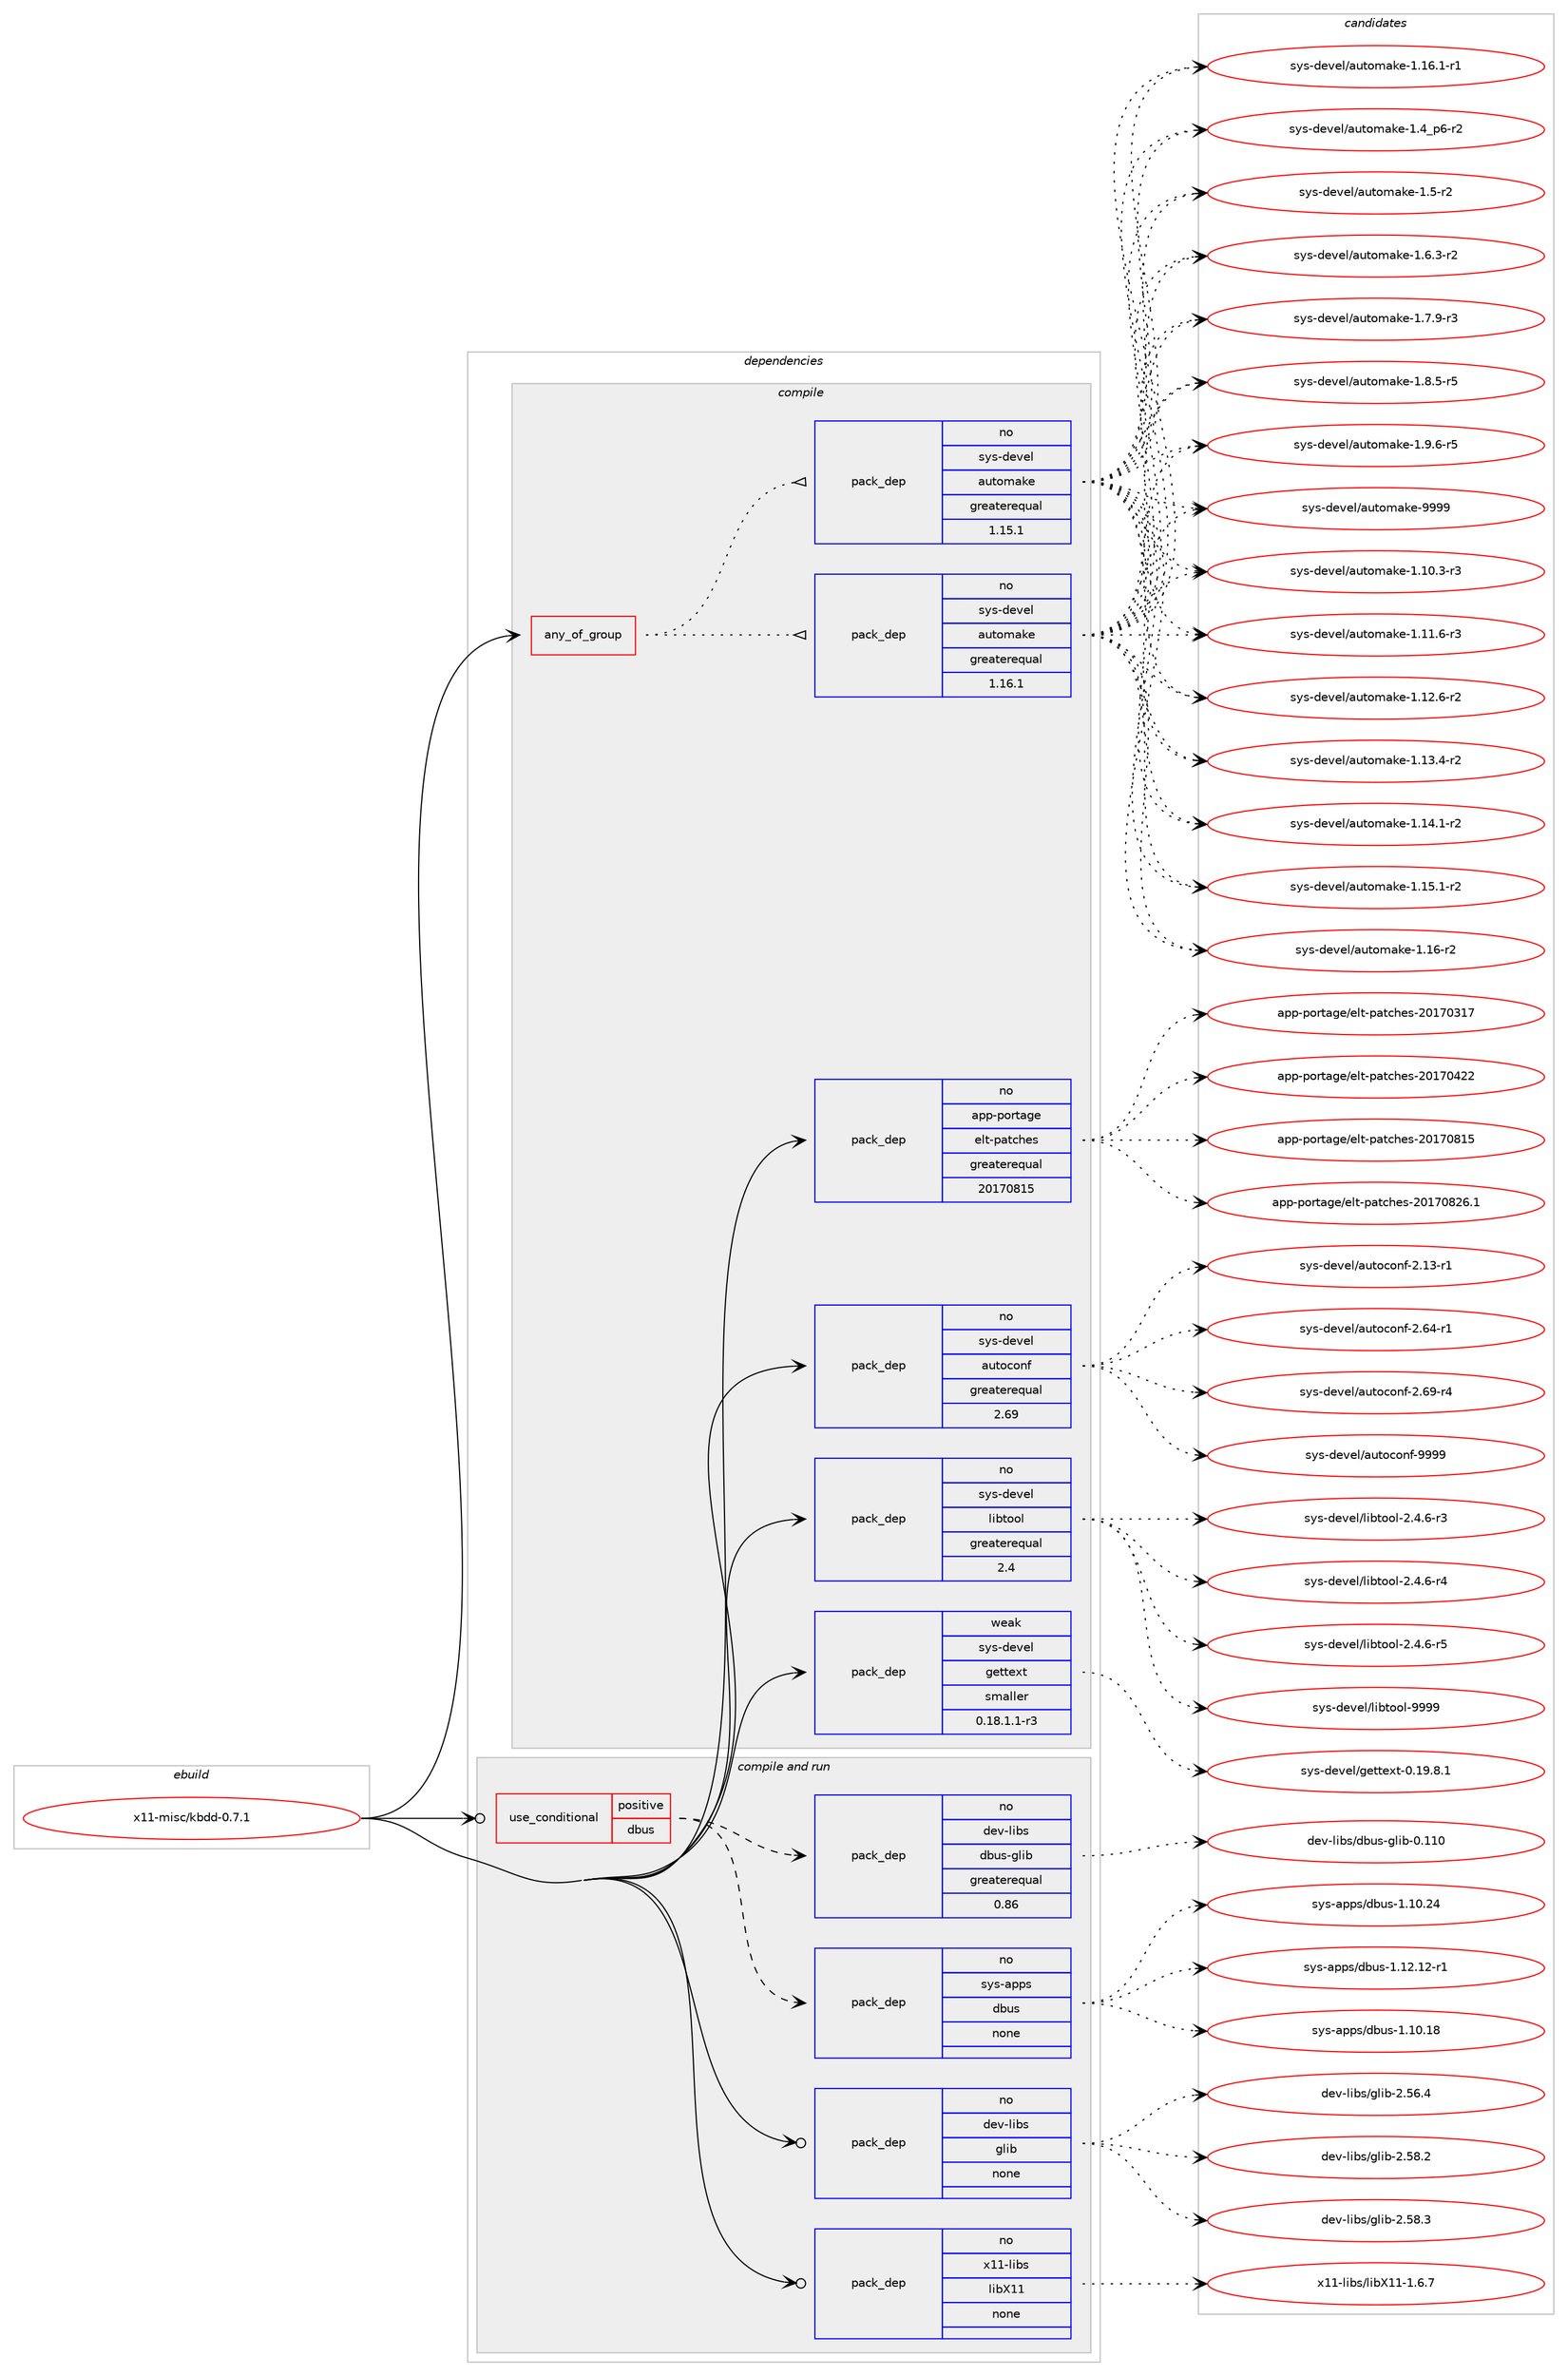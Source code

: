digraph prolog {

# *************
# Graph options
# *************

newrank=true;
concentrate=true;
compound=true;
graph [rankdir=LR,fontname=Helvetica,fontsize=10,ranksep=1.5];#, ranksep=2.5, nodesep=0.2];
edge  [arrowhead=vee];
node  [fontname=Helvetica,fontsize=10];

# **********
# The ebuild
# **********

subgraph cluster_leftcol {
color=gray;
rank=same;
label=<<i>ebuild</i>>;
id [label="x11-misc/kbdd-0.7.1", color=red, width=4, href="../x11-misc/kbdd-0.7.1.svg"];
}

# ****************
# The dependencies
# ****************

subgraph cluster_midcol {
color=gray;
label=<<i>dependencies</i>>;
subgraph cluster_compile {
fillcolor="#eeeeee";
style=filled;
label=<<i>compile</i>>;
subgraph any28677 {
dependency1763045 [label=<<TABLE BORDER="0" CELLBORDER="1" CELLSPACING="0" CELLPADDING="4"><TR><TD CELLPADDING="10">any_of_group</TD></TR></TABLE>>, shape=none, color=red];subgraph pack1266882 {
dependency1763046 [label=<<TABLE BORDER="0" CELLBORDER="1" CELLSPACING="0" CELLPADDING="4" WIDTH="220"><TR><TD ROWSPAN="6" CELLPADDING="30">pack_dep</TD></TR><TR><TD WIDTH="110">no</TD></TR><TR><TD>sys-devel</TD></TR><TR><TD>automake</TD></TR><TR><TD>greaterequal</TD></TR><TR><TD>1.16.1</TD></TR></TABLE>>, shape=none, color=blue];
}
dependency1763045:e -> dependency1763046:w [weight=20,style="dotted",arrowhead="oinv"];
subgraph pack1266883 {
dependency1763047 [label=<<TABLE BORDER="0" CELLBORDER="1" CELLSPACING="0" CELLPADDING="4" WIDTH="220"><TR><TD ROWSPAN="6" CELLPADDING="30">pack_dep</TD></TR><TR><TD WIDTH="110">no</TD></TR><TR><TD>sys-devel</TD></TR><TR><TD>automake</TD></TR><TR><TD>greaterequal</TD></TR><TR><TD>1.15.1</TD></TR></TABLE>>, shape=none, color=blue];
}
dependency1763045:e -> dependency1763047:w [weight=20,style="dotted",arrowhead="oinv"];
}
id:e -> dependency1763045:w [weight=20,style="solid",arrowhead="vee"];
subgraph pack1266884 {
dependency1763048 [label=<<TABLE BORDER="0" CELLBORDER="1" CELLSPACING="0" CELLPADDING="4" WIDTH="220"><TR><TD ROWSPAN="6" CELLPADDING="30">pack_dep</TD></TR><TR><TD WIDTH="110">no</TD></TR><TR><TD>app-portage</TD></TR><TR><TD>elt-patches</TD></TR><TR><TD>greaterequal</TD></TR><TR><TD>20170815</TD></TR></TABLE>>, shape=none, color=blue];
}
id:e -> dependency1763048:w [weight=20,style="solid",arrowhead="vee"];
subgraph pack1266885 {
dependency1763049 [label=<<TABLE BORDER="0" CELLBORDER="1" CELLSPACING="0" CELLPADDING="4" WIDTH="220"><TR><TD ROWSPAN="6" CELLPADDING="30">pack_dep</TD></TR><TR><TD WIDTH="110">no</TD></TR><TR><TD>sys-devel</TD></TR><TR><TD>autoconf</TD></TR><TR><TD>greaterequal</TD></TR><TR><TD>2.69</TD></TR></TABLE>>, shape=none, color=blue];
}
id:e -> dependency1763049:w [weight=20,style="solid",arrowhead="vee"];
subgraph pack1266886 {
dependency1763050 [label=<<TABLE BORDER="0" CELLBORDER="1" CELLSPACING="0" CELLPADDING="4" WIDTH="220"><TR><TD ROWSPAN="6" CELLPADDING="30">pack_dep</TD></TR><TR><TD WIDTH="110">no</TD></TR><TR><TD>sys-devel</TD></TR><TR><TD>libtool</TD></TR><TR><TD>greaterequal</TD></TR><TR><TD>2.4</TD></TR></TABLE>>, shape=none, color=blue];
}
id:e -> dependency1763050:w [weight=20,style="solid",arrowhead="vee"];
subgraph pack1266887 {
dependency1763051 [label=<<TABLE BORDER="0" CELLBORDER="1" CELLSPACING="0" CELLPADDING="4" WIDTH="220"><TR><TD ROWSPAN="6" CELLPADDING="30">pack_dep</TD></TR><TR><TD WIDTH="110">weak</TD></TR><TR><TD>sys-devel</TD></TR><TR><TD>gettext</TD></TR><TR><TD>smaller</TD></TR><TR><TD>0.18.1.1-r3</TD></TR></TABLE>>, shape=none, color=blue];
}
id:e -> dependency1763051:w [weight=20,style="solid",arrowhead="vee"];
}
subgraph cluster_compileandrun {
fillcolor="#eeeeee";
style=filled;
label=<<i>compile and run</i>>;
subgraph cond466478 {
dependency1763052 [label=<<TABLE BORDER="0" CELLBORDER="1" CELLSPACING="0" CELLPADDING="4"><TR><TD ROWSPAN="3" CELLPADDING="10">use_conditional</TD></TR><TR><TD>positive</TD></TR><TR><TD>dbus</TD></TR></TABLE>>, shape=none, color=red];
subgraph pack1266888 {
dependency1763053 [label=<<TABLE BORDER="0" CELLBORDER="1" CELLSPACING="0" CELLPADDING="4" WIDTH="220"><TR><TD ROWSPAN="6" CELLPADDING="30">pack_dep</TD></TR><TR><TD WIDTH="110">no</TD></TR><TR><TD>sys-apps</TD></TR><TR><TD>dbus</TD></TR><TR><TD>none</TD></TR><TR><TD></TD></TR></TABLE>>, shape=none, color=blue];
}
dependency1763052:e -> dependency1763053:w [weight=20,style="dashed",arrowhead="vee"];
subgraph pack1266889 {
dependency1763054 [label=<<TABLE BORDER="0" CELLBORDER="1" CELLSPACING="0" CELLPADDING="4" WIDTH="220"><TR><TD ROWSPAN="6" CELLPADDING="30">pack_dep</TD></TR><TR><TD WIDTH="110">no</TD></TR><TR><TD>dev-libs</TD></TR><TR><TD>dbus-glib</TD></TR><TR><TD>greaterequal</TD></TR><TR><TD>0.86</TD></TR></TABLE>>, shape=none, color=blue];
}
dependency1763052:e -> dependency1763054:w [weight=20,style="dashed",arrowhead="vee"];
}
id:e -> dependency1763052:w [weight=20,style="solid",arrowhead="odotvee"];
subgraph pack1266890 {
dependency1763055 [label=<<TABLE BORDER="0" CELLBORDER="1" CELLSPACING="0" CELLPADDING="4" WIDTH="220"><TR><TD ROWSPAN="6" CELLPADDING="30">pack_dep</TD></TR><TR><TD WIDTH="110">no</TD></TR><TR><TD>dev-libs</TD></TR><TR><TD>glib</TD></TR><TR><TD>none</TD></TR><TR><TD></TD></TR></TABLE>>, shape=none, color=blue];
}
id:e -> dependency1763055:w [weight=20,style="solid",arrowhead="odotvee"];
subgraph pack1266891 {
dependency1763056 [label=<<TABLE BORDER="0" CELLBORDER="1" CELLSPACING="0" CELLPADDING="4" WIDTH="220"><TR><TD ROWSPAN="6" CELLPADDING="30">pack_dep</TD></TR><TR><TD WIDTH="110">no</TD></TR><TR><TD>x11-libs</TD></TR><TR><TD>libX11</TD></TR><TR><TD>none</TD></TR><TR><TD></TD></TR></TABLE>>, shape=none, color=blue];
}
id:e -> dependency1763056:w [weight=20,style="solid",arrowhead="odotvee"];
}
subgraph cluster_run {
fillcolor="#eeeeee";
style=filled;
label=<<i>run</i>>;
}
}

# **************
# The candidates
# **************

subgraph cluster_choices {
rank=same;
color=gray;
label=<<i>candidates</i>>;

subgraph choice1266882 {
color=black;
nodesep=1;
choice11512111545100101118101108479711711611110997107101454946494846514511451 [label="sys-devel/automake-1.10.3-r3", color=red, width=4,href="../sys-devel/automake-1.10.3-r3.svg"];
choice11512111545100101118101108479711711611110997107101454946494946544511451 [label="sys-devel/automake-1.11.6-r3", color=red, width=4,href="../sys-devel/automake-1.11.6-r3.svg"];
choice11512111545100101118101108479711711611110997107101454946495046544511450 [label="sys-devel/automake-1.12.6-r2", color=red, width=4,href="../sys-devel/automake-1.12.6-r2.svg"];
choice11512111545100101118101108479711711611110997107101454946495146524511450 [label="sys-devel/automake-1.13.4-r2", color=red, width=4,href="../sys-devel/automake-1.13.4-r2.svg"];
choice11512111545100101118101108479711711611110997107101454946495246494511450 [label="sys-devel/automake-1.14.1-r2", color=red, width=4,href="../sys-devel/automake-1.14.1-r2.svg"];
choice11512111545100101118101108479711711611110997107101454946495346494511450 [label="sys-devel/automake-1.15.1-r2", color=red, width=4,href="../sys-devel/automake-1.15.1-r2.svg"];
choice1151211154510010111810110847971171161111099710710145494649544511450 [label="sys-devel/automake-1.16-r2", color=red, width=4,href="../sys-devel/automake-1.16-r2.svg"];
choice11512111545100101118101108479711711611110997107101454946495446494511449 [label="sys-devel/automake-1.16.1-r1", color=red, width=4,href="../sys-devel/automake-1.16.1-r1.svg"];
choice115121115451001011181011084797117116111109971071014549465295112544511450 [label="sys-devel/automake-1.4_p6-r2", color=red, width=4,href="../sys-devel/automake-1.4_p6-r2.svg"];
choice11512111545100101118101108479711711611110997107101454946534511450 [label="sys-devel/automake-1.5-r2", color=red, width=4,href="../sys-devel/automake-1.5-r2.svg"];
choice115121115451001011181011084797117116111109971071014549465446514511450 [label="sys-devel/automake-1.6.3-r2", color=red, width=4,href="../sys-devel/automake-1.6.3-r2.svg"];
choice115121115451001011181011084797117116111109971071014549465546574511451 [label="sys-devel/automake-1.7.9-r3", color=red, width=4,href="../sys-devel/automake-1.7.9-r3.svg"];
choice115121115451001011181011084797117116111109971071014549465646534511453 [label="sys-devel/automake-1.8.5-r5", color=red, width=4,href="../sys-devel/automake-1.8.5-r5.svg"];
choice115121115451001011181011084797117116111109971071014549465746544511453 [label="sys-devel/automake-1.9.6-r5", color=red, width=4,href="../sys-devel/automake-1.9.6-r5.svg"];
choice115121115451001011181011084797117116111109971071014557575757 [label="sys-devel/automake-9999", color=red, width=4,href="../sys-devel/automake-9999.svg"];
dependency1763046:e -> choice11512111545100101118101108479711711611110997107101454946494846514511451:w [style=dotted,weight="100"];
dependency1763046:e -> choice11512111545100101118101108479711711611110997107101454946494946544511451:w [style=dotted,weight="100"];
dependency1763046:e -> choice11512111545100101118101108479711711611110997107101454946495046544511450:w [style=dotted,weight="100"];
dependency1763046:e -> choice11512111545100101118101108479711711611110997107101454946495146524511450:w [style=dotted,weight="100"];
dependency1763046:e -> choice11512111545100101118101108479711711611110997107101454946495246494511450:w [style=dotted,weight="100"];
dependency1763046:e -> choice11512111545100101118101108479711711611110997107101454946495346494511450:w [style=dotted,weight="100"];
dependency1763046:e -> choice1151211154510010111810110847971171161111099710710145494649544511450:w [style=dotted,weight="100"];
dependency1763046:e -> choice11512111545100101118101108479711711611110997107101454946495446494511449:w [style=dotted,weight="100"];
dependency1763046:e -> choice115121115451001011181011084797117116111109971071014549465295112544511450:w [style=dotted,weight="100"];
dependency1763046:e -> choice11512111545100101118101108479711711611110997107101454946534511450:w [style=dotted,weight="100"];
dependency1763046:e -> choice115121115451001011181011084797117116111109971071014549465446514511450:w [style=dotted,weight="100"];
dependency1763046:e -> choice115121115451001011181011084797117116111109971071014549465546574511451:w [style=dotted,weight="100"];
dependency1763046:e -> choice115121115451001011181011084797117116111109971071014549465646534511453:w [style=dotted,weight="100"];
dependency1763046:e -> choice115121115451001011181011084797117116111109971071014549465746544511453:w [style=dotted,weight="100"];
dependency1763046:e -> choice115121115451001011181011084797117116111109971071014557575757:w [style=dotted,weight="100"];
}
subgraph choice1266883 {
color=black;
nodesep=1;
choice11512111545100101118101108479711711611110997107101454946494846514511451 [label="sys-devel/automake-1.10.3-r3", color=red, width=4,href="../sys-devel/automake-1.10.3-r3.svg"];
choice11512111545100101118101108479711711611110997107101454946494946544511451 [label="sys-devel/automake-1.11.6-r3", color=red, width=4,href="../sys-devel/automake-1.11.6-r3.svg"];
choice11512111545100101118101108479711711611110997107101454946495046544511450 [label="sys-devel/automake-1.12.6-r2", color=red, width=4,href="../sys-devel/automake-1.12.6-r2.svg"];
choice11512111545100101118101108479711711611110997107101454946495146524511450 [label="sys-devel/automake-1.13.4-r2", color=red, width=4,href="../sys-devel/automake-1.13.4-r2.svg"];
choice11512111545100101118101108479711711611110997107101454946495246494511450 [label="sys-devel/automake-1.14.1-r2", color=red, width=4,href="../sys-devel/automake-1.14.1-r2.svg"];
choice11512111545100101118101108479711711611110997107101454946495346494511450 [label="sys-devel/automake-1.15.1-r2", color=red, width=4,href="../sys-devel/automake-1.15.1-r2.svg"];
choice1151211154510010111810110847971171161111099710710145494649544511450 [label="sys-devel/automake-1.16-r2", color=red, width=4,href="../sys-devel/automake-1.16-r2.svg"];
choice11512111545100101118101108479711711611110997107101454946495446494511449 [label="sys-devel/automake-1.16.1-r1", color=red, width=4,href="../sys-devel/automake-1.16.1-r1.svg"];
choice115121115451001011181011084797117116111109971071014549465295112544511450 [label="sys-devel/automake-1.4_p6-r2", color=red, width=4,href="../sys-devel/automake-1.4_p6-r2.svg"];
choice11512111545100101118101108479711711611110997107101454946534511450 [label="sys-devel/automake-1.5-r2", color=red, width=4,href="../sys-devel/automake-1.5-r2.svg"];
choice115121115451001011181011084797117116111109971071014549465446514511450 [label="sys-devel/automake-1.6.3-r2", color=red, width=4,href="../sys-devel/automake-1.6.3-r2.svg"];
choice115121115451001011181011084797117116111109971071014549465546574511451 [label="sys-devel/automake-1.7.9-r3", color=red, width=4,href="../sys-devel/automake-1.7.9-r3.svg"];
choice115121115451001011181011084797117116111109971071014549465646534511453 [label="sys-devel/automake-1.8.5-r5", color=red, width=4,href="../sys-devel/automake-1.8.5-r5.svg"];
choice115121115451001011181011084797117116111109971071014549465746544511453 [label="sys-devel/automake-1.9.6-r5", color=red, width=4,href="../sys-devel/automake-1.9.6-r5.svg"];
choice115121115451001011181011084797117116111109971071014557575757 [label="sys-devel/automake-9999", color=red, width=4,href="../sys-devel/automake-9999.svg"];
dependency1763047:e -> choice11512111545100101118101108479711711611110997107101454946494846514511451:w [style=dotted,weight="100"];
dependency1763047:e -> choice11512111545100101118101108479711711611110997107101454946494946544511451:w [style=dotted,weight="100"];
dependency1763047:e -> choice11512111545100101118101108479711711611110997107101454946495046544511450:w [style=dotted,weight="100"];
dependency1763047:e -> choice11512111545100101118101108479711711611110997107101454946495146524511450:w [style=dotted,weight="100"];
dependency1763047:e -> choice11512111545100101118101108479711711611110997107101454946495246494511450:w [style=dotted,weight="100"];
dependency1763047:e -> choice11512111545100101118101108479711711611110997107101454946495346494511450:w [style=dotted,weight="100"];
dependency1763047:e -> choice1151211154510010111810110847971171161111099710710145494649544511450:w [style=dotted,weight="100"];
dependency1763047:e -> choice11512111545100101118101108479711711611110997107101454946495446494511449:w [style=dotted,weight="100"];
dependency1763047:e -> choice115121115451001011181011084797117116111109971071014549465295112544511450:w [style=dotted,weight="100"];
dependency1763047:e -> choice11512111545100101118101108479711711611110997107101454946534511450:w [style=dotted,weight="100"];
dependency1763047:e -> choice115121115451001011181011084797117116111109971071014549465446514511450:w [style=dotted,weight="100"];
dependency1763047:e -> choice115121115451001011181011084797117116111109971071014549465546574511451:w [style=dotted,weight="100"];
dependency1763047:e -> choice115121115451001011181011084797117116111109971071014549465646534511453:w [style=dotted,weight="100"];
dependency1763047:e -> choice115121115451001011181011084797117116111109971071014549465746544511453:w [style=dotted,weight="100"];
dependency1763047:e -> choice115121115451001011181011084797117116111109971071014557575757:w [style=dotted,weight="100"];
}
subgraph choice1266884 {
color=black;
nodesep=1;
choice97112112451121111141169710310147101108116451129711699104101115455048495548514955 [label="app-portage/elt-patches-20170317", color=red, width=4,href="../app-portage/elt-patches-20170317.svg"];
choice97112112451121111141169710310147101108116451129711699104101115455048495548525050 [label="app-portage/elt-patches-20170422", color=red, width=4,href="../app-portage/elt-patches-20170422.svg"];
choice97112112451121111141169710310147101108116451129711699104101115455048495548564953 [label="app-portage/elt-patches-20170815", color=red, width=4,href="../app-portage/elt-patches-20170815.svg"];
choice971121124511211111411697103101471011081164511297116991041011154550484955485650544649 [label="app-portage/elt-patches-20170826.1", color=red, width=4,href="../app-portage/elt-patches-20170826.1.svg"];
dependency1763048:e -> choice97112112451121111141169710310147101108116451129711699104101115455048495548514955:w [style=dotted,weight="100"];
dependency1763048:e -> choice97112112451121111141169710310147101108116451129711699104101115455048495548525050:w [style=dotted,weight="100"];
dependency1763048:e -> choice97112112451121111141169710310147101108116451129711699104101115455048495548564953:w [style=dotted,weight="100"];
dependency1763048:e -> choice971121124511211111411697103101471011081164511297116991041011154550484955485650544649:w [style=dotted,weight="100"];
}
subgraph choice1266885 {
color=black;
nodesep=1;
choice1151211154510010111810110847971171161119911111010245504649514511449 [label="sys-devel/autoconf-2.13-r1", color=red, width=4,href="../sys-devel/autoconf-2.13-r1.svg"];
choice1151211154510010111810110847971171161119911111010245504654524511449 [label="sys-devel/autoconf-2.64-r1", color=red, width=4,href="../sys-devel/autoconf-2.64-r1.svg"];
choice1151211154510010111810110847971171161119911111010245504654574511452 [label="sys-devel/autoconf-2.69-r4", color=red, width=4,href="../sys-devel/autoconf-2.69-r4.svg"];
choice115121115451001011181011084797117116111991111101024557575757 [label="sys-devel/autoconf-9999", color=red, width=4,href="../sys-devel/autoconf-9999.svg"];
dependency1763049:e -> choice1151211154510010111810110847971171161119911111010245504649514511449:w [style=dotted,weight="100"];
dependency1763049:e -> choice1151211154510010111810110847971171161119911111010245504654524511449:w [style=dotted,weight="100"];
dependency1763049:e -> choice1151211154510010111810110847971171161119911111010245504654574511452:w [style=dotted,weight="100"];
dependency1763049:e -> choice115121115451001011181011084797117116111991111101024557575757:w [style=dotted,weight="100"];
}
subgraph choice1266886 {
color=black;
nodesep=1;
choice1151211154510010111810110847108105981161111111084550465246544511451 [label="sys-devel/libtool-2.4.6-r3", color=red, width=4,href="../sys-devel/libtool-2.4.6-r3.svg"];
choice1151211154510010111810110847108105981161111111084550465246544511452 [label="sys-devel/libtool-2.4.6-r4", color=red, width=4,href="../sys-devel/libtool-2.4.6-r4.svg"];
choice1151211154510010111810110847108105981161111111084550465246544511453 [label="sys-devel/libtool-2.4.6-r5", color=red, width=4,href="../sys-devel/libtool-2.4.6-r5.svg"];
choice1151211154510010111810110847108105981161111111084557575757 [label="sys-devel/libtool-9999", color=red, width=4,href="../sys-devel/libtool-9999.svg"];
dependency1763050:e -> choice1151211154510010111810110847108105981161111111084550465246544511451:w [style=dotted,weight="100"];
dependency1763050:e -> choice1151211154510010111810110847108105981161111111084550465246544511452:w [style=dotted,weight="100"];
dependency1763050:e -> choice1151211154510010111810110847108105981161111111084550465246544511453:w [style=dotted,weight="100"];
dependency1763050:e -> choice1151211154510010111810110847108105981161111111084557575757:w [style=dotted,weight="100"];
}
subgraph choice1266887 {
color=black;
nodesep=1;
choice1151211154510010111810110847103101116116101120116454846495746564649 [label="sys-devel/gettext-0.19.8.1", color=red, width=4,href="../sys-devel/gettext-0.19.8.1.svg"];
dependency1763051:e -> choice1151211154510010111810110847103101116116101120116454846495746564649:w [style=dotted,weight="100"];
}
subgraph choice1266888 {
color=black;
nodesep=1;
choice115121115459711211211547100981171154549464948464956 [label="sys-apps/dbus-1.10.18", color=red, width=4,href="../sys-apps/dbus-1.10.18.svg"];
choice115121115459711211211547100981171154549464948465052 [label="sys-apps/dbus-1.10.24", color=red, width=4,href="../sys-apps/dbus-1.10.24.svg"];
choice1151211154597112112115471009811711545494649504649504511449 [label="sys-apps/dbus-1.12.12-r1", color=red, width=4,href="../sys-apps/dbus-1.12.12-r1.svg"];
dependency1763053:e -> choice115121115459711211211547100981171154549464948464956:w [style=dotted,weight="100"];
dependency1763053:e -> choice115121115459711211211547100981171154549464948465052:w [style=dotted,weight="100"];
dependency1763053:e -> choice1151211154597112112115471009811711545494649504649504511449:w [style=dotted,weight="100"];
}
subgraph choice1266889 {
color=black;
nodesep=1;
choice100101118451081059811547100981171154510310810598454846494948 [label="dev-libs/dbus-glib-0.110", color=red, width=4,href="../dev-libs/dbus-glib-0.110.svg"];
dependency1763054:e -> choice100101118451081059811547100981171154510310810598454846494948:w [style=dotted,weight="100"];
}
subgraph choice1266890 {
color=black;
nodesep=1;
choice1001011184510810598115471031081059845504653544652 [label="dev-libs/glib-2.56.4", color=red, width=4,href="../dev-libs/glib-2.56.4.svg"];
choice1001011184510810598115471031081059845504653564650 [label="dev-libs/glib-2.58.2", color=red, width=4,href="../dev-libs/glib-2.58.2.svg"];
choice1001011184510810598115471031081059845504653564651 [label="dev-libs/glib-2.58.3", color=red, width=4,href="../dev-libs/glib-2.58.3.svg"];
dependency1763055:e -> choice1001011184510810598115471031081059845504653544652:w [style=dotted,weight="100"];
dependency1763055:e -> choice1001011184510810598115471031081059845504653564650:w [style=dotted,weight="100"];
dependency1763055:e -> choice1001011184510810598115471031081059845504653564651:w [style=dotted,weight="100"];
}
subgraph choice1266891 {
color=black;
nodesep=1;
choice120494945108105981154710810598884949454946544655 [label="x11-libs/libX11-1.6.7", color=red, width=4,href="../x11-libs/libX11-1.6.7.svg"];
dependency1763056:e -> choice120494945108105981154710810598884949454946544655:w [style=dotted,weight="100"];
}
}

}
